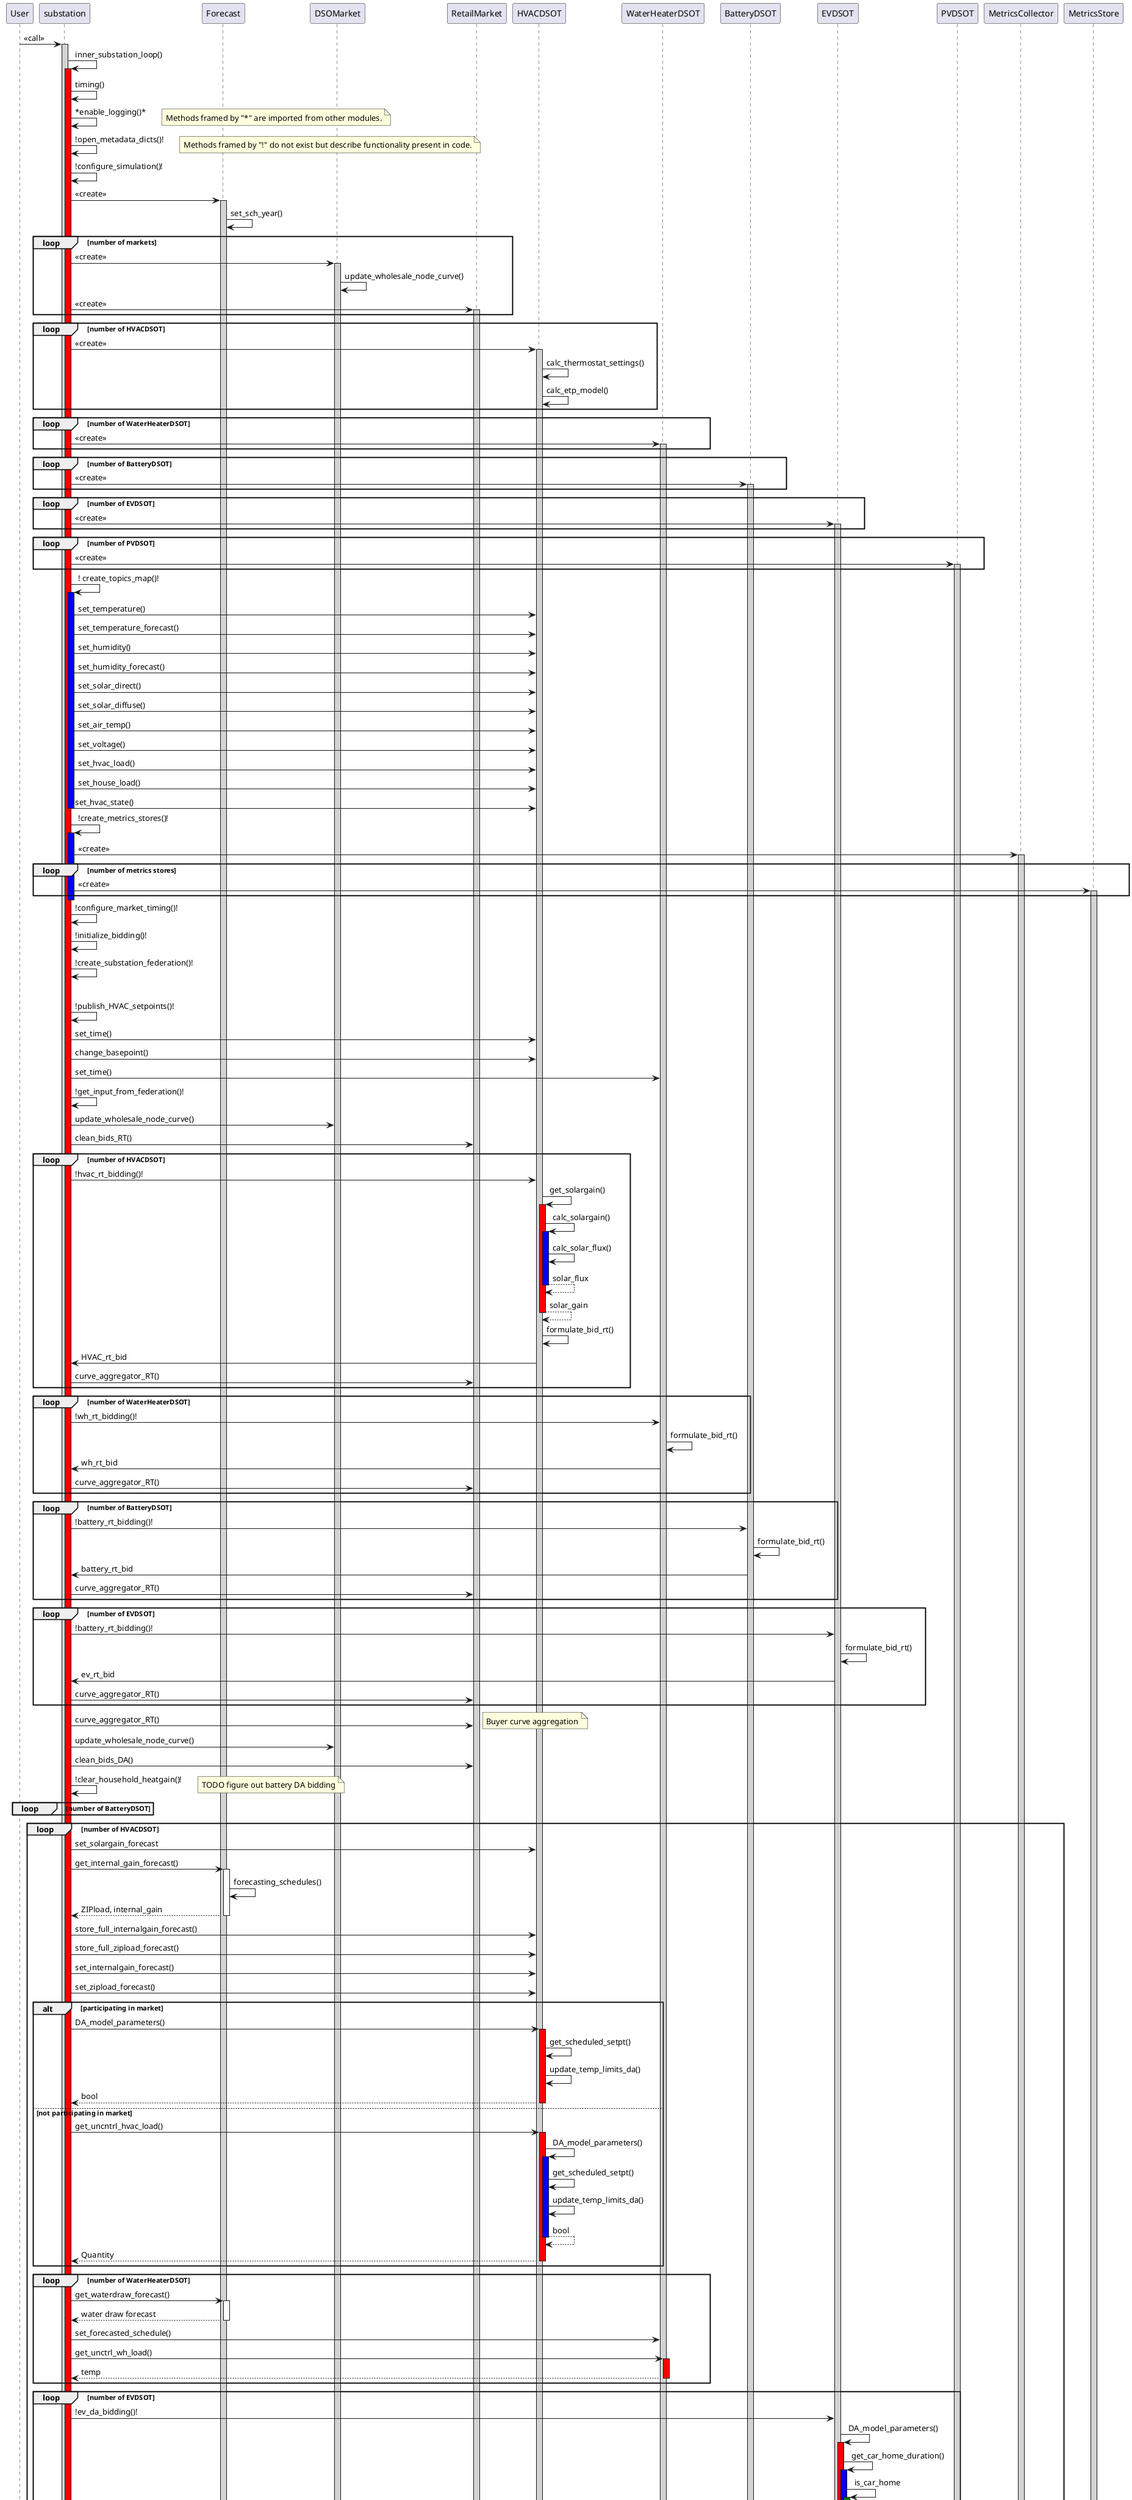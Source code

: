 @startuml
participant User

User -> substation: <<call>>
activate substation #LightGrey

substation -> substation: inner_substation_loop()
activate substation #Red

substation -> substation: timing()
substation -> substation: *enable_logging()*
note right: Methods framed by "*" are imported from other modules.
substation -> substation: !open_metadata_dicts()!
note right: Methods framed by "!" do not exist but describe functionality present in code.
substation -> substation: !configure_simulation()!

substation -> Forecast: <<create>>
activate Forecast #LightGrey

Forecast -> Forecast: set_sch_year()

loop number of markets
    substation -> DSOMarket: <<create>>
    activate DSOMarket #LightGrey
    DSOMarket -> DSOMarket: update_wholesale_node_curve()

    substation -> RetailMarket: <<create>>
    activate RetailMarket #LightGrey
end

loop number of HVACDSOT
    substation -> HVACDSOT: <<create>>
    activate HVACDSOT #LightGrey
    HVACDSOT -> HVACDSOT: calc_thermostat_settings()
    HVACDSOT -> HVACDSOT: calc_etp_model()
end

loop number of WaterHeaterDSOT
    substation -> WaterHeaterDSOT: <<create>>
    activate WaterHeaterDSOT #LightGrey
end

loop number of BatteryDSOT
    substation -> BatteryDSOT: <<create>>
    activate BatteryDSOT #LightGrey
end

loop number of EVDSOT
    substation -> EVDSOT: <<create>>
    activate EVDSOT #LightGrey
end

loop number of PVDSOT
    substation -> PVDSOT: <<create>>
    activate PVDSOT #LightGrey
end
substation -> substation: ! create_topics_map()!
activate substation #Blue
    substation -> HVACDSOT: set_temperature()
    substation -> HVACDSOT: set_temperature_forecast()
    substation -> HVACDSOT: set_humidity()
    substation -> HVACDSOT: set_humidity_forecast()
    substation -> HVACDSOT: set_solar_direct()
    substation -> HVACDSOT: set_solar_diffuse()
    substation -> HVACDSOT: set_air_temp()
    substation -> HVACDSOT: set_voltage()
    substation -> HVACDSOT: set_hvac_load()
    substation -> HVACDSOT: set_house_load()
    substation -> HVACDSOT: set_hvac_state()
deactivate substation
substation -> substation: !create_metrics_stores()!
activate substation #Blue
    substation -> MetricsCollector: <<create>>
    activate MetricsCollector #LightGrey
    loop number of metrics stores
        substation -> MetricsStore: <<create>>
        activate MetricsStore #LightGrey
    end
deactivate substation

substation -> substation: !configure_market_timing()!
substation -> substation: !initialize_bidding()!
substation -> substation: !create_substation_federation()!

loop simulation time
    substation -> substation: !publish_HVAC_setpoints()!
    substation -> HVACDSOT: set_time()
    substation -> HVACDSOT: change_basepoint()
    substation -> WaterHeaterDSOT: set_time()
    substation -> substation: !get_input_from_federation()!
    substation -> DSOMarket: update_wholesale_node_curve()
    substation -> RetailMarket: clean_bids_RT()
    loop number of HVACDSOT
        substation -> HVACDSOT: !hvac_rt_bidding()!
        HVACDSOT -> HVACDSOT: get_solargain()
        activate HVACDSOT #Red
            HVACDSOT -> HVACDSOT: calc_solargain()
            activate HVACDSOT #Blue
                HVACDSOT -> HVACDSOT: calc_solar_flux()
            return solar_flux
        return solar_gain
        HVACDSOT -> HVACDSOT: formulate_bid_rt()
        substation <- HVACDSOT: HVAC_rt_bid
        substation -> RetailMarket: curve_aggregator_RT()
    end
    loop number of WaterHeaterDSOT
        substation -> WaterHeaterDSOT: !wh_rt_bidding()!
        WaterHeaterDSOT -> WaterHeaterDSOT: formulate_bid_rt()
        substation <- WaterHeaterDSOT: wh_rt_bid
        substation -> RetailMarket: curve_aggregator_RT()
    end
    loop number of BatteryDSOT
        substation -> BatteryDSOT: !battery_rt_bidding()!
        BatteryDSOT -> BatteryDSOT: formulate_bid_rt()
        substation <- BatteryDSOT: battery_rt_bid
        substation -> RetailMarket: curve_aggregator_RT()
    end
    loop number of EVDSOT
        substation -> EVDSOT: !battery_rt_bidding()!
        EVDSOT -> EVDSOT: formulate_bid_rt()
        substation <- EVDSOT: ev_rt_bid
        substation -> RetailMarket: curve_aggregator_RT()
    end
    substation -> RetailMarket: curve_aggregator_RT()
    note right: Buyer curve aggregation

    substation -> DSOMarket: update_wholesale_node_curve()
    substation -> RetailMarket: clean_bids_DA()
    substation -> substation: !clear_household_heatgain()!
    loop number of BatteryDSOT
        note right: TODO figure out battery DA bidding
    end
    loop number of HVACDSOT
        substation -> HVACDSOT: set_solargain_forecast
        substation -> Forecast: get_internal_gain_forecast()
        activate Forecast
            Forecast -> Forecast: forecasting_schedules()
        return ZIPload, internal_gain
        substation -> HVACDSOT: store_full_internalgain_forecast()
        substation -> HVACDSOT: store_full_zipload_forecast()
        substation -> HVACDSOT: set_internalgain_forecast()
        substation -> HVACDSOT: set_zipload_forecast()
        alt participating in market
            substation -> HVACDSOT: DA_model_parameters()
            activate HVACDSOT #Red
                HVACDSOT -> HVACDSOT: get_scheduled_setpt()
                HVACDSOT -> HVACDSOT: update_temp_limits_da()
            return bool
        else not participating in market
            substation -> HVACDSOT: get_uncntrl_hvac_load()
            activate HVACDSOT #Red
                HVACDSOT-> HVACDSOT: DA_model_parameters()
                activate HVACDSOT #Blue
                    HVACDSOT -> HVACDSOT: get_scheduled_setpt()
                    HVACDSOT -> HVACDSOT: update_temp_limits_da()
                return bool
            return Quantity
    end
    loop number of WaterHeaterDSOT
        substation -> Forecast: get_waterdraw_forecast()
        activate Forecast
        return water draw forecast
        substation -> WaterHeaterDSOT: set_forecasted_schedule()
        substation -> WaterHeaterDSOT: get_unctrl_wh_load()
        activate WaterHeaterDSOT #Red
        return temp
    end
    loop number of EVDSOT
        substation -> EVDSOT: !ev_da_bidding()!
        EVDSOT -> EVDSOT: DA_model_parameters()
        activate EVDSOT #Red
            EVDSOT -> EVDSOT: get_car_home_duration()
            activate EVDSOT #Blue
                EVDSOT -> EVDSOT: is_car_home
                activate EVDSOT #Green
                return bool
            return duration
        deactivate
        substation -> EVDSOT: get_uncntrl_ev_load()
            activate EVDSOT #Red
                EVDSOT -> EVDSOT: get_car_home_duration()
                activate EVDSOT #Blue
                EVDSOT -> EVDSOT: is_car_home
                return bool
            return duration
        deactivate
    end
    loop number of PVDSOT
        substation -> Forecast: get_solar_forecast()
        activate Forecast
        return values
        substation -> PVDSOT: scale_pv_forecast()
        activate PVDSOT
        return scaled_values
    end
    substation -> substation: !bid_uncontrollable_loads_DA()!
    substation -> substation: !agents_optimize_bids_in_parallel()!
    activate substation #Blue
        substation -> HVACDSOT: DA_optimal_quantities()
        substation -> WaterHeaterDSOT: DA_optimal_quantities()
        substation -> BatteryDSOT: DA_optimal_quantities()
        substation -> EVDSOT: DA_optimal_quantities()
    deactivate substation

    substation -> RetailMarket: curve_aggregator_DA()
    substation -> substation: !bid_industrial_load_DA()!
    substation -> RetailMarket: curve_aggregator_DA()
    substation -> substation: !perform_DSO_RT_bid()!
    activate substation #Blue
        substation -> DSOMarket: clean_bid_rt()
        substation -> DSOMarket: curve_aggregator_DSO_RT()
    deactivate substation
    substation -> substation: !perform_DSO_DA_bid()!
    activate substation #Blue
        substation -> DSOMarket: clean_bid_DA()
        substation -> DSOMarket: curve_aggregator_DSO_DA()
    deactivate substation
    substation -> substation: !perform_wholesale_bidding_RT()!
    activate substation #Blue
        substation -> RetailMarket: curve_aggregator_AMES_RT()
        substation -> substation: !send_RT_bid_to AMES()!
    deactivate substation
        substation -> substation: !perform_wholesale_bidding_DA()!
        substation -> substation: !send_DA_bid_to AMES()!
    activate substation #Blue
    substation -> RetailMarket: curve_aggregator_AMES_DA()
    deactivate substation #Blue
        substation -> substation: !write_metrics()!
        substation -> substation: !get_wholesale_RT_clearing_price()!
    activate substation #Blue
        substation -> substation: !write_metrics()!
    deactivate substation
    substation -> substation: !get_wholesale_DA_clearing_price()!
    activate substation #Blue
        substation -> substation: !write_metrics()!
    deactivate substation
    substation -> substation: !clear_DSO_RT()!
    activate substation #Blue
        substation -> DSOMarket: set_Pwclear_RT()
        substation -> DSOMarket: !update_RT_supply_curve()!
    deactivate substation
    substation -> substation: !clear_DSO_DA()!
    activate substation #Blue
        substation -> DSOMarket: set_Pwclear_DA()
        substation -> DSOMarket: !update_DA_supply_curve()!
    deactivate substation
    substation -> substation: !clear_retail_market_RT()!
    activate substation #Blue
        substation -> RetailMarket: clear_market_RT()
        loop number of HVACDSOT
            substation -> HVACDSOT: inform_bid()
        end
        loop number of WaterHeaterDSOT
            substation -> WaterHeaterDSOT: inform_bid()
        end
        loop number of BatteryDSOT
            substation -> BatteryDSOT: inform_bid()
        end
        loop number of EVDSOT
            substation -> EVDSOT: inform_bid()
        end
        substation -> substation: !write_metrics()!
    deactivate substation
    substation -> substation: !clear_retail_market_DA()!
    activate substation #Blue
        substation -> RetailMarket: clear_market_DA()
        substation -> Forecast: set_retail_price_forecast()
        substation -> RetailMarket: update_price_CA()
        loop number of HVACDSOT
            substation -> HVACDSOT: set_price_forecast()
            substation -> HVACDSOT: set_da_cleared_quantity()
            substation -> substation: !write_metrics()!
        end
        loop number of WaterHeaterDSOT
            substation -> WaterHeaterDSOT: set_price_forecast()
            substation -> WaterHeaterDSOT: set_da_cleared_quantity()
            substation -> substation: !write_metrics()!
        end
        loop number of BatteryDSOT
            substation -> WaterHeaterDSOT: set_price_forecast()
            substation -> WaterHeaterDSOT: from_P_to_Q_battery()
            substation -> substation: !write_metrics()!
        end
        loop number of EVDSOT
            substation -> WaterHeaterDSOT: set_price_forecast()
            substation -> WaterHeaterDSOT: from_P_to_Q_battery()
            substation -> substation: !write_metrics()!
        end
        substation -> substation: !write_metrics()!
    deactivate substation
    substation -> substation: !adjust_agents_RT()!
    activate substation #Blue
        loop number of HVACDSOT
            substation -> HVACDSOT: bid_accepted()
            substation -> substation: !write_metrics()!
        end
        loop number of WaterHeaterDSOT
            substation -> HVACDSOT: !adjust_setpoints()!
            substation -> substation: !write_metrics()!
        end
        loop number of BatteryDSOT
            substation -> HVACDSOT: !set_output_P_and_Q()!
            substation -> substation: !write_metrics()!
        end
        loop number of EVDSOT
            substation -> HVACDSOT: !set_charging_P()!
            substation -> substation: !write_metrics()!
        end
        substation -> substation: !write_metrics()!
    deactivate substation
    substation -> MetricsCollector: !write_metrics_to_file()!
end


@enduml